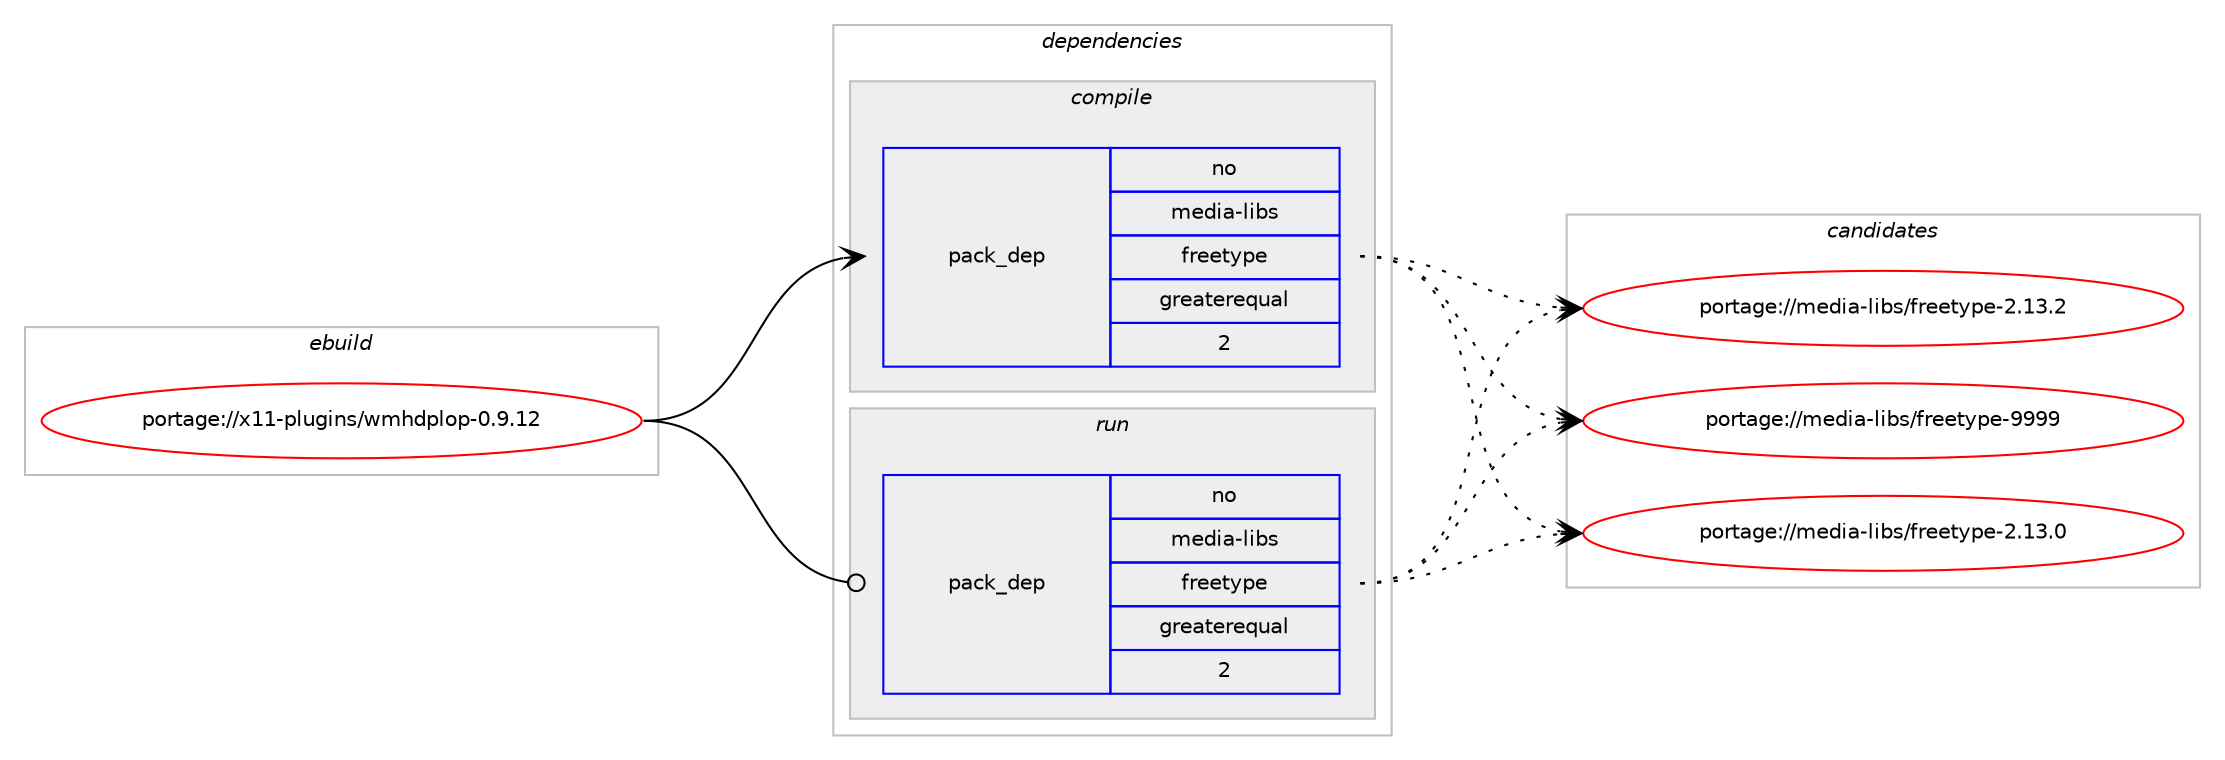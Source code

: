 digraph prolog {

# *************
# Graph options
# *************

newrank=true;
concentrate=true;
compound=true;
graph [rankdir=LR,fontname=Helvetica,fontsize=10,ranksep=1.5];#, ranksep=2.5, nodesep=0.2];
edge  [arrowhead=vee];
node  [fontname=Helvetica,fontsize=10];

# **********
# The ebuild
# **********

subgraph cluster_leftcol {
color=gray;
rank=same;
label=<<i>ebuild</i>>;
id [label="portage://x11-plugins/wmhdplop-0.9.12", color=red, width=4, href="../x11-plugins/wmhdplop-0.9.12.svg"];
}

# ****************
# The dependencies
# ****************

subgraph cluster_midcol {
color=gray;
label=<<i>dependencies</i>>;
subgraph cluster_compile {
fillcolor="#eeeeee";
style=filled;
label=<<i>compile</i>>;
# *** BEGIN UNKNOWN DEPENDENCY TYPE (TODO) ***
# id -> package_dependency(portage://x11-plugins/wmhdplop-0.9.12,install,no,media-fonts,corefonts,none,[,,],[],[])
# *** END UNKNOWN DEPENDENCY TYPE (TODO) ***

subgraph pack107585 {
dependency231002 [label=<<TABLE BORDER="0" CELLBORDER="1" CELLSPACING="0" CELLPADDING="4" WIDTH="220"><TR><TD ROWSPAN="6" CELLPADDING="30">pack_dep</TD></TR><TR><TD WIDTH="110">no</TD></TR><TR><TD>media-libs</TD></TR><TR><TD>freetype</TD></TR><TR><TD>greaterequal</TD></TR><TR><TD>2</TD></TR></TABLE>>, shape=none, color=blue];
}
id:e -> dependency231002:w [weight=20,style="solid",arrowhead="vee"];
# *** BEGIN UNKNOWN DEPENDENCY TYPE (TODO) ***
# id -> package_dependency(portage://x11-plugins/wmhdplop-0.9.12,install,no,media-libs,imlib2,none,[,,],[],[use(enable(X),none),use(enable(text),positive)])
# *** END UNKNOWN DEPENDENCY TYPE (TODO) ***

# *** BEGIN UNKNOWN DEPENDENCY TYPE (TODO) ***
# id -> package_dependency(portage://x11-plugins/wmhdplop-0.9.12,install,no,x11-libs,libX11,none,[,,],[],[])
# *** END UNKNOWN DEPENDENCY TYPE (TODO) ***

# *** BEGIN UNKNOWN DEPENDENCY TYPE (TODO) ***
# id -> package_dependency(portage://x11-plugins/wmhdplop-0.9.12,install,no,x11-libs,libXext,none,[,,],[],[])
# *** END UNKNOWN DEPENDENCY TYPE (TODO) ***

}
subgraph cluster_compileandrun {
fillcolor="#eeeeee";
style=filled;
label=<<i>compile and run</i>>;
}
subgraph cluster_run {
fillcolor="#eeeeee";
style=filled;
label=<<i>run</i>>;
# *** BEGIN UNKNOWN DEPENDENCY TYPE (TODO) ***
# id -> package_dependency(portage://x11-plugins/wmhdplop-0.9.12,run,no,media-fonts,corefonts,none,[,,],[],[])
# *** END UNKNOWN DEPENDENCY TYPE (TODO) ***

subgraph pack107586 {
dependency231003 [label=<<TABLE BORDER="0" CELLBORDER="1" CELLSPACING="0" CELLPADDING="4" WIDTH="220"><TR><TD ROWSPAN="6" CELLPADDING="30">pack_dep</TD></TR><TR><TD WIDTH="110">no</TD></TR><TR><TD>media-libs</TD></TR><TR><TD>freetype</TD></TR><TR><TD>greaterequal</TD></TR><TR><TD>2</TD></TR></TABLE>>, shape=none, color=blue];
}
id:e -> dependency231003:w [weight=20,style="solid",arrowhead="odot"];
# *** BEGIN UNKNOWN DEPENDENCY TYPE (TODO) ***
# id -> package_dependency(portage://x11-plugins/wmhdplop-0.9.12,run,no,media-libs,imlib2,none,[,,],[],[use(enable(X),none),use(enable(text),positive)])
# *** END UNKNOWN DEPENDENCY TYPE (TODO) ***

# *** BEGIN UNKNOWN DEPENDENCY TYPE (TODO) ***
# id -> package_dependency(portage://x11-plugins/wmhdplop-0.9.12,run,no,x11-libs,libX11,none,[,,],[],[])
# *** END UNKNOWN DEPENDENCY TYPE (TODO) ***

# *** BEGIN UNKNOWN DEPENDENCY TYPE (TODO) ***
# id -> package_dependency(portage://x11-plugins/wmhdplop-0.9.12,run,no,x11-libs,libXext,none,[,,],[],[])
# *** END UNKNOWN DEPENDENCY TYPE (TODO) ***

}
}

# **************
# The candidates
# **************

subgraph cluster_choices {
rank=same;
color=gray;
label=<<i>candidates</i>>;

subgraph choice107585 {
color=black;
nodesep=1;
choice1091011001059745108105981154710211410110111612111210145504649514648 [label="portage://media-libs/freetype-2.13.0", color=red, width=4,href="../media-libs/freetype-2.13.0.svg"];
choice1091011001059745108105981154710211410110111612111210145504649514650 [label="portage://media-libs/freetype-2.13.2", color=red, width=4,href="../media-libs/freetype-2.13.2.svg"];
choice109101100105974510810598115471021141011011161211121014557575757 [label="portage://media-libs/freetype-9999", color=red, width=4,href="../media-libs/freetype-9999.svg"];
dependency231002:e -> choice1091011001059745108105981154710211410110111612111210145504649514648:w [style=dotted,weight="100"];
dependency231002:e -> choice1091011001059745108105981154710211410110111612111210145504649514650:w [style=dotted,weight="100"];
dependency231002:e -> choice109101100105974510810598115471021141011011161211121014557575757:w [style=dotted,weight="100"];
}
subgraph choice107586 {
color=black;
nodesep=1;
choice1091011001059745108105981154710211410110111612111210145504649514648 [label="portage://media-libs/freetype-2.13.0", color=red, width=4,href="../media-libs/freetype-2.13.0.svg"];
choice1091011001059745108105981154710211410110111612111210145504649514650 [label="portage://media-libs/freetype-2.13.2", color=red, width=4,href="../media-libs/freetype-2.13.2.svg"];
choice109101100105974510810598115471021141011011161211121014557575757 [label="portage://media-libs/freetype-9999", color=red, width=4,href="../media-libs/freetype-9999.svg"];
dependency231003:e -> choice1091011001059745108105981154710211410110111612111210145504649514648:w [style=dotted,weight="100"];
dependency231003:e -> choice1091011001059745108105981154710211410110111612111210145504649514650:w [style=dotted,weight="100"];
dependency231003:e -> choice109101100105974510810598115471021141011011161211121014557575757:w [style=dotted,weight="100"];
}
}

}
